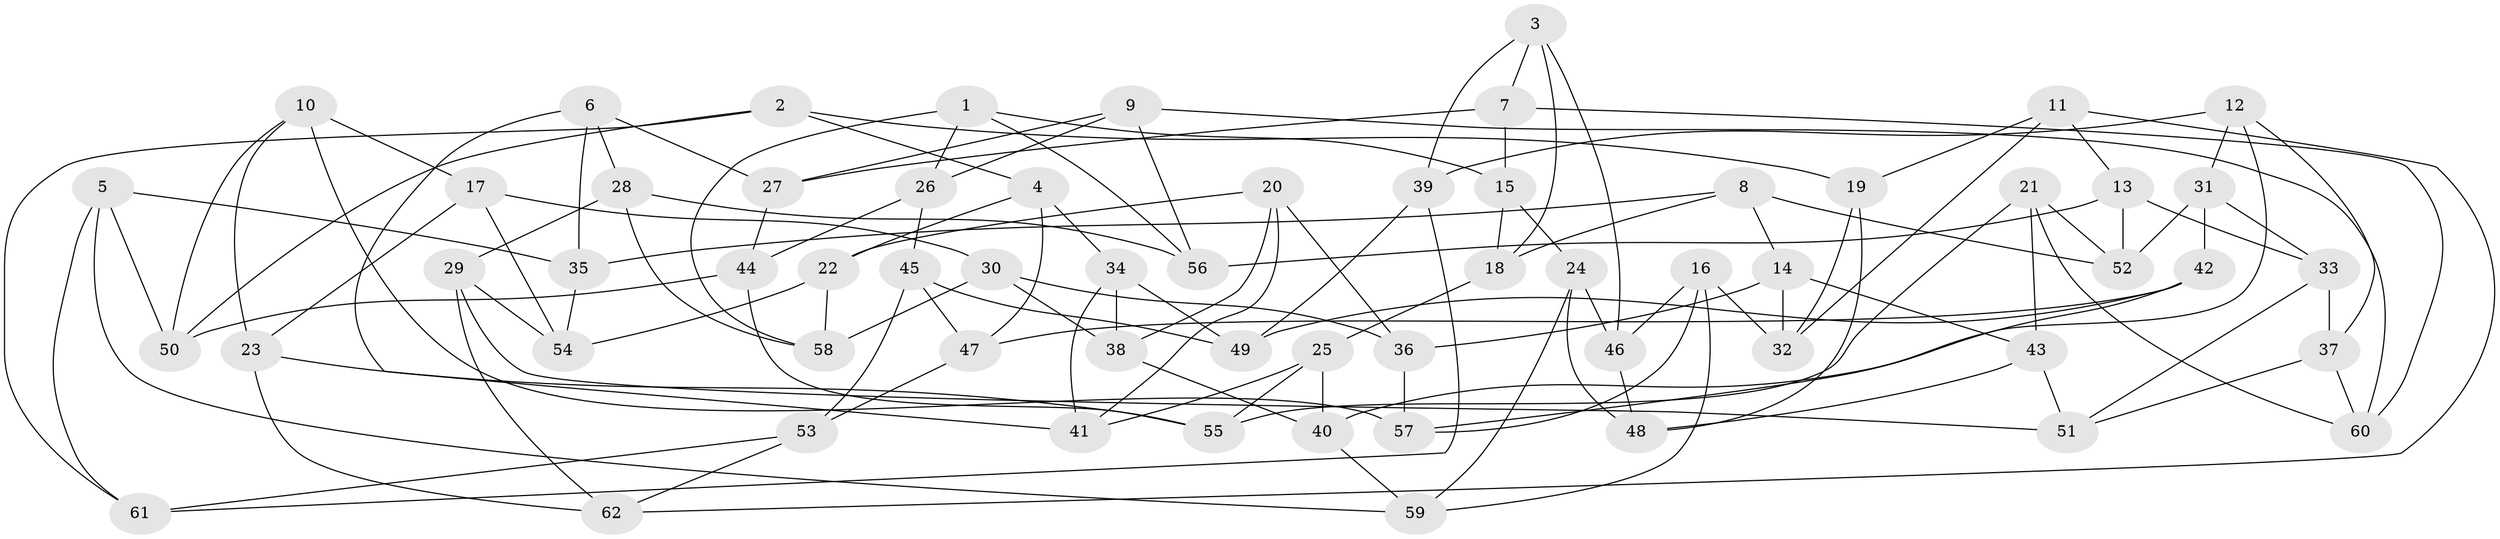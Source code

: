 // Generated by graph-tools (version 1.1) at 2025/11/02/27/25 16:11:46]
// undirected, 62 vertices, 124 edges
graph export_dot {
graph [start="1"]
  node [color=gray90,style=filled];
  1;
  2;
  3;
  4;
  5;
  6;
  7;
  8;
  9;
  10;
  11;
  12;
  13;
  14;
  15;
  16;
  17;
  18;
  19;
  20;
  21;
  22;
  23;
  24;
  25;
  26;
  27;
  28;
  29;
  30;
  31;
  32;
  33;
  34;
  35;
  36;
  37;
  38;
  39;
  40;
  41;
  42;
  43;
  44;
  45;
  46;
  47;
  48;
  49;
  50;
  51;
  52;
  53;
  54;
  55;
  56;
  57;
  58;
  59;
  60;
  61;
  62;
  1 -- 15;
  1 -- 58;
  1 -- 56;
  1 -- 26;
  2 -- 61;
  2 -- 4;
  2 -- 50;
  2 -- 19;
  3 -- 7;
  3 -- 46;
  3 -- 39;
  3 -- 18;
  4 -- 22;
  4 -- 47;
  4 -- 34;
  5 -- 35;
  5 -- 59;
  5 -- 50;
  5 -- 61;
  6 -- 28;
  6 -- 35;
  6 -- 27;
  6 -- 41;
  7 -- 15;
  7 -- 60;
  7 -- 27;
  8 -- 35;
  8 -- 18;
  8 -- 52;
  8 -- 14;
  9 -- 56;
  9 -- 26;
  9 -- 27;
  9 -- 60;
  10 -- 50;
  10 -- 57;
  10 -- 23;
  10 -- 17;
  11 -- 19;
  11 -- 32;
  11 -- 62;
  11 -- 13;
  12 -- 39;
  12 -- 40;
  12 -- 37;
  12 -- 31;
  13 -- 56;
  13 -- 33;
  13 -- 52;
  14 -- 36;
  14 -- 32;
  14 -- 43;
  15 -- 24;
  15 -- 18;
  16 -- 32;
  16 -- 46;
  16 -- 57;
  16 -- 59;
  17 -- 54;
  17 -- 30;
  17 -- 23;
  18 -- 25;
  19 -- 48;
  19 -- 32;
  20 -- 36;
  20 -- 22;
  20 -- 41;
  20 -- 38;
  21 -- 55;
  21 -- 43;
  21 -- 60;
  21 -- 52;
  22 -- 54;
  22 -- 58;
  23 -- 55;
  23 -- 62;
  24 -- 46;
  24 -- 59;
  24 -- 48;
  25 -- 55;
  25 -- 41;
  25 -- 40;
  26 -- 44;
  26 -- 45;
  27 -- 44;
  28 -- 56;
  28 -- 58;
  28 -- 29;
  29 -- 51;
  29 -- 62;
  29 -- 54;
  30 -- 58;
  30 -- 36;
  30 -- 38;
  31 -- 33;
  31 -- 42;
  31 -- 52;
  33 -- 51;
  33 -- 37;
  34 -- 49;
  34 -- 41;
  34 -- 38;
  35 -- 54;
  36 -- 57;
  37 -- 51;
  37 -- 60;
  38 -- 40;
  39 -- 49;
  39 -- 61;
  40 -- 59;
  42 -- 57;
  42 -- 47;
  42 -- 49;
  43 -- 51;
  43 -- 48;
  44 -- 55;
  44 -- 50;
  45 -- 53;
  45 -- 47;
  45 -- 49;
  46 -- 48;
  47 -- 53;
  53 -- 62;
  53 -- 61;
}
